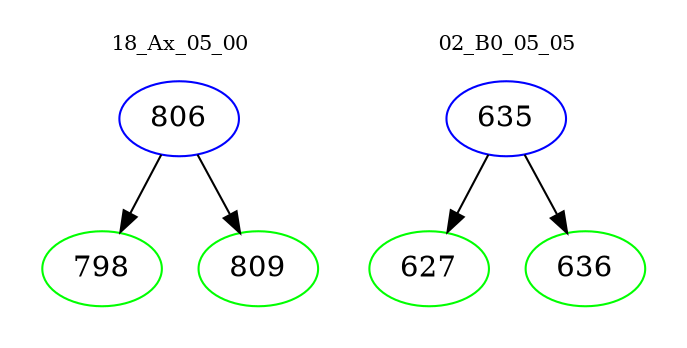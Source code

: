 digraph{
subgraph cluster_0 {
color = white
label = "18_Ax_05_00";
fontsize=10;
T0_806 [label="806", color="blue"]
T0_806 -> T0_798 [color="black"]
T0_798 [label="798", color="green"]
T0_806 -> T0_809 [color="black"]
T0_809 [label="809", color="green"]
}
subgraph cluster_1 {
color = white
label = "02_B0_05_05";
fontsize=10;
T1_635 [label="635", color="blue"]
T1_635 -> T1_627 [color="black"]
T1_627 [label="627", color="green"]
T1_635 -> T1_636 [color="black"]
T1_636 [label="636", color="green"]
}
}
